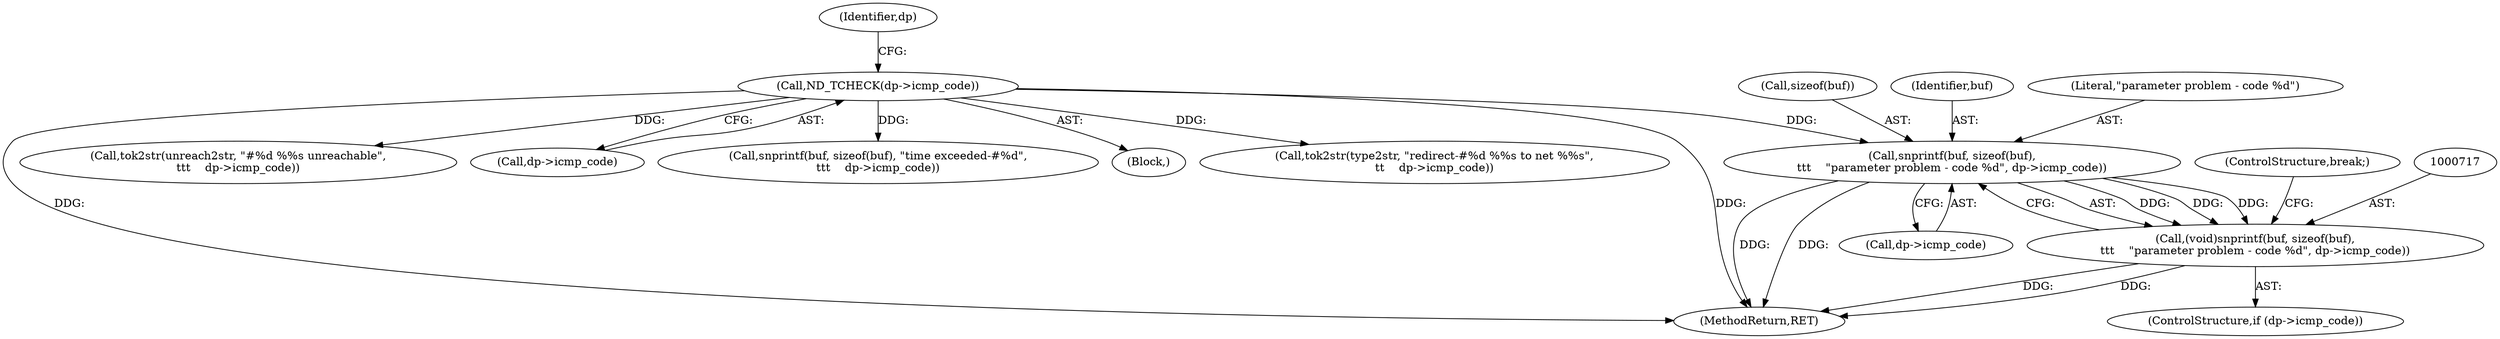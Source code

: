 digraph "0_tcpdump_2b62d1dda41590db29368ec7ba5f4faf3464765a@pointer" {
"1000718" [label="(Call,snprintf(buf, sizeof(buf),\n\t\t\t    \"parameter problem - code %d\", dp->icmp_code))"];
"1000154" [label="(Call,ND_TCHECK(dp->icmp_code))"];
"1000716" [label="(Call,(void)snprintf(buf, sizeof(buf),\n\t\t\t    \"parameter problem - code %d\", dp->icmp_code))"];
"1000427" [label="(Call,tok2str(type2str, \"redirect-#%d %%s to net %%s\",\n\t\t    dp->icmp_code))"];
"1000742" [label="(ControlStructure,break;)"];
"1000720" [label="(Call,sizeof(buf))"];
"1000160" [label="(Identifier,dp)"];
"1000718" [label="(Call,snprintf(buf, sizeof(buf),\n\t\t\t    \"parameter problem - code %d\", dp->icmp_code))"];
"1001260" [label="(MethodReturn,RET)"];
"1000716" [label="(Call,(void)snprintf(buf, sizeof(buf),\n\t\t\t    \"parameter problem - code %d\", dp->icmp_code))"];
"1000395" [label="(Call,tok2str(unreach2str, \"#%d %%s unreachable\",\n\t\t\t    dp->icmp_code))"];
"1000155" [label="(Call,dp->icmp_code)"];
"1000723" [label="(Call,dp->icmp_code)"];
"1000719" [label="(Identifier,buf)"];
"1000722" [label="(Literal,\"parameter problem - code %d\")"];
"1000701" [label="(Call,snprintf(buf, sizeof(buf), \"time exceeded-#%d\",\n\t\t\t    dp->icmp_code))"];
"1000154" [label="(Call,ND_TCHECK(dp->icmp_code))"];
"1000115" [label="(Block,)"];
"1000712" [label="(ControlStructure,if (dp->icmp_code))"];
"1000718" -> "1000716"  [label="AST: "];
"1000718" -> "1000723"  [label="CFG: "];
"1000719" -> "1000718"  [label="AST: "];
"1000720" -> "1000718"  [label="AST: "];
"1000722" -> "1000718"  [label="AST: "];
"1000723" -> "1000718"  [label="AST: "];
"1000716" -> "1000718"  [label="CFG: "];
"1000718" -> "1001260"  [label="DDG: "];
"1000718" -> "1001260"  [label="DDG: "];
"1000718" -> "1000716"  [label="DDG: "];
"1000718" -> "1000716"  [label="DDG: "];
"1000718" -> "1000716"  [label="DDG: "];
"1000154" -> "1000718"  [label="DDG: "];
"1000154" -> "1000115"  [label="AST: "];
"1000154" -> "1000155"  [label="CFG: "];
"1000155" -> "1000154"  [label="AST: "];
"1000160" -> "1000154"  [label="CFG: "];
"1000154" -> "1001260"  [label="DDG: "];
"1000154" -> "1001260"  [label="DDG: "];
"1000154" -> "1000395"  [label="DDG: "];
"1000154" -> "1000427"  [label="DDG: "];
"1000154" -> "1000701"  [label="DDG: "];
"1000716" -> "1000712"  [label="AST: "];
"1000717" -> "1000716"  [label="AST: "];
"1000742" -> "1000716"  [label="CFG: "];
"1000716" -> "1001260"  [label="DDG: "];
"1000716" -> "1001260"  [label="DDG: "];
}
